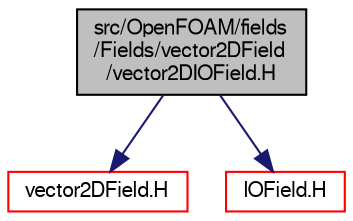 digraph "src/OpenFOAM/fields/Fields/vector2DField/vector2DIOField.H"
{
  bgcolor="transparent";
  edge [fontname="FreeSans",fontsize="10",labelfontname="FreeSans",labelfontsize="10"];
  node [fontname="FreeSans",fontsize="10",shape=record];
  Node0 [label="src/OpenFOAM/fields\l/Fields/vector2DField\l/vector2DIOField.H",height=0.2,width=0.4,color="black", fillcolor="grey75", style="filled", fontcolor="black"];
  Node0 -> Node1 [color="midnightblue",fontsize="10",style="solid",fontname="FreeSans"];
  Node1 [label="vector2DField.H",height=0.2,width=0.4,color="red",URL="$a09764.html",tooltip="Foam::vector2DField. "];
  Node0 -> Node87 [color="midnightblue",fontsize="10",style="solid",fontname="FreeSans"];
  Node87 [label="IOField.H",height=0.2,width=0.4,color="red",URL="$a09032.html"];
}
